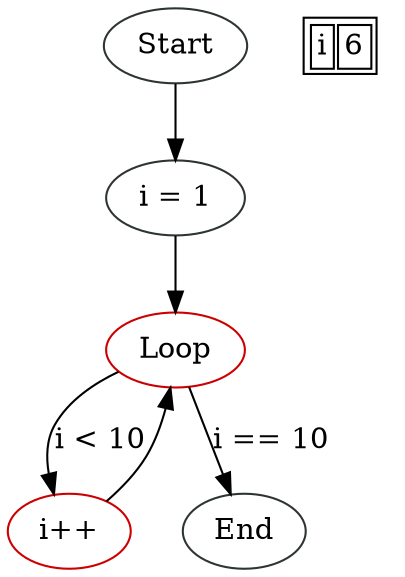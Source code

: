 digraph IncrementingLoop {
node1 [label="Start", color="#2e3436"]
node3 [label="i = 1", color="#2e3436"]
node4 [label="Loop", color="#cc0000"]
node5 [label="i++", color="#cc0000"]
node2 [label="End", color="#2e3436"]

node1 -> node3
node3 -> node4
node4 -> node5 [label="i < 10"]
node4 -> node2 [label="i == 10"]
node5 -> node4
variables [shape=none, label=<<table><tr><td>i</td><td>6</td></tr></table>>]
}
